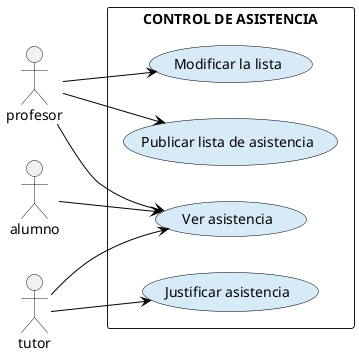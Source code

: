 @startuml
left to right direction
skinparam usecase {
  BackgroundColor #D6EAF8
  BorderColor Black
  ArrowColor Black
}

actor profesor
actor alumno
actor tutor

rectangle "CONTROL DE ASISTENCIA" {
  usecase "Ver asistencia" as VA
  usecase "Justificar asistencia" as JA
  usecase "Modificar la lista" as ML
  usecase "Publicar lista de asistencia" as PL
}

profesor --> VA
profesor --> ML
profesor --> PL

alumno --> VA

tutor --> JA
tutor --> VA


@enduml
